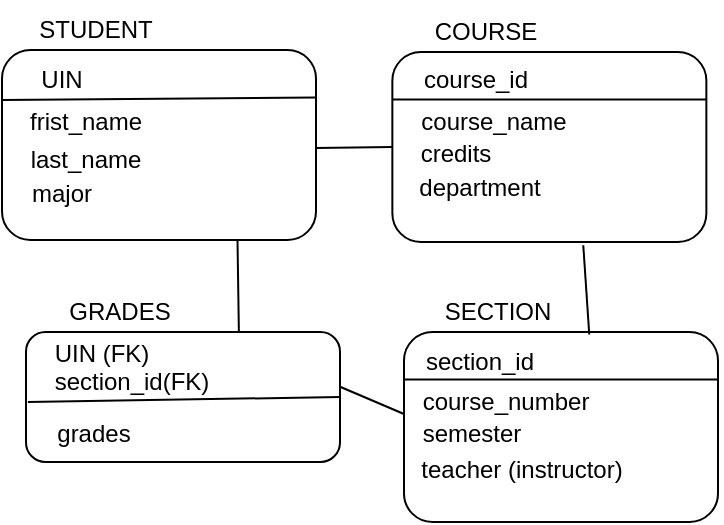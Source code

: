 <mxfile version="20.3.0" type="github">
  <diagram id="c131NcEAnBMQZdfMAUSt" name="Страница 1">
    <mxGraphModel dx="543" dy="392" grid="0" gridSize="10" guides="1" tooltips="1" connect="1" arrows="1" fold="1" page="1" pageScale="1" pageWidth="827" pageHeight="1169" math="0" shadow="0">
      <root>
        <mxCell id="0" />
        <mxCell id="1" parent="0" />
        <mxCell id="Hd-Pe2Q74rM0L56Tef-h-1" value="&lt;span style=&quot;color: rgba(0, 0, 0, 0); font-family: monospace; font-size: 0px; text-align: start;&quot;&gt;%3CmxGraphModel%3E%3Croot%3E%3CmxCell%20id%3D%220%22%2F%3E%3CmxCell%20id%3D%221%22%20parent%3D%220%22%2F%3E%3CmxCell%20id%3D%222%22%20value%3D%22UIN%22%20style%3D%22text%3Bhtml%3D1%3BstrokeColor%3Dnone%3BfillColor%3Dnone%3Balign%3Dcenter%3BverticalAlign%3Dmiddle%3BwhiteSpace%3Dwrap%3Brounded%3D0%3B%22%20vertex%3D%221%22%20parent%3D%221%22%3E%3CmxGeometry%20x%3D%22257%22%20y%3D%22441%22%20width%3D%2260%22%20height%3D%2230%22%20as%3D%22geometry%22%2F%3E%3C%2FmxCell%3E%3C%2Froot%3E%3C%2FmxGraphModel%3E&lt;/span&gt;" style="rounded=1;whiteSpace=wrap;html=1;" vertex="1" parent="1">
          <mxGeometry x="257" y="441" width="157" height="95" as="geometry" />
        </mxCell>
        <mxCell id="Hd-Pe2Q74rM0L56Tef-h-2" value="STUDENT" style="text;html=1;strokeColor=none;fillColor=none;align=center;verticalAlign=middle;whiteSpace=wrap;rounded=0;" vertex="1" parent="1">
          <mxGeometry x="274" y="416" width="60" height="30" as="geometry" />
        </mxCell>
        <mxCell id="Hd-Pe2Q74rM0L56Tef-h-3" value="" style="endArrow=none;html=1;rounded=0;entryX=1;entryY=0.25;entryDx=0;entryDy=0;exitX=-0.003;exitY=0.833;exitDx=0;exitDy=0;exitPerimeter=0;" edge="1" parent="1" source="Hd-Pe2Q74rM0L56Tef-h-4" target="Hd-Pe2Q74rM0L56Tef-h-1">
          <mxGeometry width="50" height="50" relative="1" as="geometry">
            <mxPoint x="313" y="505" as="sourcePoint" />
            <mxPoint x="363" y="455" as="targetPoint" />
          </mxGeometry>
        </mxCell>
        <mxCell id="Hd-Pe2Q74rM0L56Tef-h-4" value="UIN" style="text;html=1;strokeColor=none;fillColor=none;align=center;verticalAlign=middle;whiteSpace=wrap;rounded=0;" vertex="1" parent="1">
          <mxGeometry x="257" y="441" width="60" height="30" as="geometry" />
        </mxCell>
        <mxCell id="Hd-Pe2Q74rM0L56Tef-h-5" value="frist_name" style="text;html=1;strokeColor=none;fillColor=none;align=center;verticalAlign=middle;whiteSpace=wrap;rounded=0;" vertex="1" parent="1">
          <mxGeometry x="269" y="462" width="60" height="30" as="geometry" />
        </mxCell>
        <mxCell id="Hd-Pe2Q74rM0L56Tef-h-6" value="last_name" style="text;html=1;strokeColor=none;fillColor=none;align=center;verticalAlign=middle;whiteSpace=wrap;rounded=0;" vertex="1" parent="1">
          <mxGeometry x="269" y="481" width="60" height="30" as="geometry" />
        </mxCell>
        <mxCell id="Hd-Pe2Q74rM0L56Tef-h-7" value="major" style="text;html=1;strokeColor=none;fillColor=none;align=center;verticalAlign=middle;whiteSpace=wrap;rounded=0;" vertex="1" parent="1">
          <mxGeometry x="257" y="498" width="60" height="30" as="geometry" />
        </mxCell>
        <mxCell id="Hd-Pe2Q74rM0L56Tef-h-8" value="&lt;span style=&quot;color: rgba(0, 0, 0, 0); font-family: monospace; font-size: 0px; text-align: start;&quot;&gt;%3CmxGraphModel%3E%3Croot%3E%3CmxCell%20id%3D%220%22%2F%3E%3CmxCell%20id%3D%221%22%20parent%3D%220%22%2F%3E%3CmxCell%20id%3D%222%22%20value%3D%22UIN%22%20style%3D%22text%3Bhtml%3D1%3BstrokeColor%3Dnone%3BfillColor%3Dnone%3Balign%3Dcenter%3BverticalAlign%3Dmiddle%3BwhiteSpace%3Dwrap%3Brounded%3D0%3B%22%20vertex%3D%221%22%20parent%3D%221%22%3E%3CmxGeometry%20x%3D%22257%22%20y%3D%22441%22%20width%3D%2260%22%20height%3D%2230%22%20as%3D%22geometry%22%2F%3E%3C%2FmxCell%3E%3C%2Froot%3E%3C%2FmxGraphModel%3E&lt;/span&gt;" style="rounded=1;whiteSpace=wrap;html=1;" vertex="1" parent="1">
          <mxGeometry x="452.18" y="442" width="157" height="95" as="geometry" />
        </mxCell>
        <mxCell id="Hd-Pe2Q74rM0L56Tef-h-9" value="COURSE" style="text;html=1;strokeColor=none;fillColor=none;align=center;verticalAlign=middle;whiteSpace=wrap;rounded=0;" vertex="1" parent="1">
          <mxGeometry x="469.18" y="417" width="60" height="30" as="geometry" />
        </mxCell>
        <mxCell id="Hd-Pe2Q74rM0L56Tef-h-10" value="" style="endArrow=none;html=1;rounded=0;entryX=1;entryY=0.25;entryDx=0;entryDy=0;exitX=0;exitY=0.25;exitDx=0;exitDy=0;" edge="1" parent="1" source="Hd-Pe2Q74rM0L56Tef-h-8" target="Hd-Pe2Q74rM0L56Tef-h-8">
          <mxGeometry width="50" height="50" relative="1" as="geometry">
            <mxPoint x="508.18" y="506" as="sourcePoint" />
            <mxPoint x="558.18" y="456" as="targetPoint" />
          </mxGeometry>
        </mxCell>
        <mxCell id="Hd-Pe2Q74rM0L56Tef-h-11" value="course_id" style="text;html=1;strokeColor=none;fillColor=none;align=center;verticalAlign=middle;whiteSpace=wrap;rounded=0;" vertex="1" parent="1">
          <mxGeometry x="464.18" y="441" width="60" height="30" as="geometry" />
        </mxCell>
        <mxCell id="Hd-Pe2Q74rM0L56Tef-h-12" value="course_name" style="text;html=1;strokeColor=none;fillColor=none;align=center;verticalAlign=middle;whiteSpace=wrap;rounded=0;" vertex="1" parent="1">
          <mxGeometry x="473" y="462" width="60" height="30" as="geometry" />
        </mxCell>
        <mxCell id="Hd-Pe2Q74rM0L56Tef-h-13" value="credits" style="text;html=1;strokeColor=none;fillColor=none;align=center;verticalAlign=middle;whiteSpace=wrap;rounded=0;" vertex="1" parent="1">
          <mxGeometry x="454" y="478" width="60" height="30" as="geometry" />
        </mxCell>
        <mxCell id="Hd-Pe2Q74rM0L56Tef-h-14" value="department" style="text;html=1;strokeColor=none;fillColor=none;align=center;verticalAlign=middle;whiteSpace=wrap;rounded=0;" vertex="1" parent="1">
          <mxGeometry x="466" y="495" width="60" height="30" as="geometry" />
        </mxCell>
        <mxCell id="Hd-Pe2Q74rM0L56Tef-h-15" value="" style="endArrow=none;html=1;rounded=0;entryX=0;entryY=0.5;entryDx=0;entryDy=0;" edge="1" parent="1" target="Hd-Pe2Q74rM0L56Tef-h-8">
          <mxGeometry width="50" height="50" relative="1" as="geometry">
            <mxPoint x="414" y="490" as="sourcePoint" />
            <mxPoint x="332" y="572" as="targetPoint" />
          </mxGeometry>
        </mxCell>
        <mxCell id="Hd-Pe2Q74rM0L56Tef-h-16" value="&lt;span style=&quot;color: rgba(0, 0, 0, 0); font-family: monospace; font-size: 0px; text-align: start;&quot;&gt;%3CmxGraphModel%3E%3Croot%3E%3CmxCell%20id%3D%220%22%2F%3E%3CmxCell%20id%3D%221%22%20parent%3D%220%22%2F%3E%3CmxCell%20id%3D%222%22%20value%3D%22UIN%22%20style%3D%22text%3Bhtml%3D1%3BstrokeColor%3Dnone%3BfillColor%3Dnone%3Balign%3Dcenter%3BverticalAlign%3Dmiddle%3BwhiteSpace%3Dwrap%3Brounded%3D0%3B%22%20vertex%3D%221%22%20parent%3D%221%22%3E%3CmxGeometry%20x%3D%22257%22%20y%3D%22441%22%20width%3D%2260%22%20height%3D%2230%22%20as%3D%22geometry%22%2F%3E%3C%2FmxCell%3E%3C%2Froot%3E%3C%2FmxGraphModel%3E&lt;/span&gt;" style="rounded=1;whiteSpace=wrap;html=1;" vertex="1" parent="1">
          <mxGeometry x="458" y="582" width="157" height="95" as="geometry" />
        </mxCell>
        <mxCell id="Hd-Pe2Q74rM0L56Tef-h-17" value="SECTION" style="text;html=1;strokeColor=none;fillColor=none;align=center;verticalAlign=middle;whiteSpace=wrap;rounded=0;" vertex="1" parent="1">
          <mxGeometry x="475" y="557" width="60" height="30" as="geometry" />
        </mxCell>
        <mxCell id="Hd-Pe2Q74rM0L56Tef-h-18" value="" style="endArrow=none;html=1;rounded=0;entryX=1;entryY=0.25;entryDx=0;entryDy=0;exitX=0;exitY=0.25;exitDx=0;exitDy=0;" edge="1" parent="1" source="Hd-Pe2Q74rM0L56Tef-h-16" target="Hd-Pe2Q74rM0L56Tef-h-16">
          <mxGeometry width="50" height="50" relative="1" as="geometry">
            <mxPoint x="514.0" y="646" as="sourcePoint" />
            <mxPoint x="564.0" y="596" as="targetPoint" />
          </mxGeometry>
        </mxCell>
        <mxCell id="Hd-Pe2Q74rM0L56Tef-h-19" value="section_id" style="text;html=1;strokeColor=none;fillColor=none;align=center;verticalAlign=middle;whiteSpace=wrap;rounded=0;" vertex="1" parent="1">
          <mxGeometry x="466" y="582" width="60" height="30" as="geometry" />
        </mxCell>
        <mxCell id="Hd-Pe2Q74rM0L56Tef-h-20" value="course_number" style="text;html=1;strokeColor=none;fillColor=none;align=center;verticalAlign=middle;whiteSpace=wrap;rounded=0;" vertex="1" parent="1">
          <mxGeometry x="478.82" y="602" width="60" height="30" as="geometry" />
        </mxCell>
        <mxCell id="Hd-Pe2Q74rM0L56Tef-h-21" value="semester" style="text;html=1;strokeColor=none;fillColor=none;align=center;verticalAlign=middle;whiteSpace=wrap;rounded=0;" vertex="1" parent="1">
          <mxGeometry x="462" y="618" width="60" height="30" as="geometry" />
        </mxCell>
        <mxCell id="Hd-Pe2Q74rM0L56Tef-h-22" value="teacher (instructor)" style="text;html=1;strokeColor=none;fillColor=none;align=center;verticalAlign=middle;whiteSpace=wrap;rounded=0;" vertex="1" parent="1">
          <mxGeometry x="462" y="636" width="110.18" height="30" as="geometry" />
        </mxCell>
        <mxCell id="Hd-Pe2Q74rM0L56Tef-h-23" value="" style="endArrow=none;html=1;rounded=0;entryX=0.608;entryY=1.017;entryDx=0;entryDy=0;entryPerimeter=0;exitX=0.59;exitY=0.013;exitDx=0;exitDy=0;exitPerimeter=0;" edge="1" parent="1" source="Hd-Pe2Q74rM0L56Tef-h-16" target="Hd-Pe2Q74rM0L56Tef-h-8">
          <mxGeometry width="50" height="50" relative="1" as="geometry">
            <mxPoint x="549" y="580" as="sourcePoint" />
            <mxPoint x="570" y="557" as="targetPoint" />
          </mxGeometry>
        </mxCell>
        <mxCell id="Hd-Pe2Q74rM0L56Tef-h-24" value="&lt;span style=&quot;color: rgba(0, 0, 0, 0); font-family: monospace; font-size: 0px; text-align: start;&quot;&gt;%3CmxGraphModel%3E%3Croot%3E%3CmxCell%20id%3D%220%22%2F%3E%3CmxCell%20id%3D%221%22%20parent%3D%220%22%2F%3E%3CmxCell%20id%3D%222%22%20value%3D%22UIN%22%20style%3D%22text%3Bhtml%3D1%3BstrokeColor%3Dnone%3BfillColor%3Dnone%3Balign%3Dcenter%3BverticalAlign%3Dmiddle%3BwhiteSpace%3Dwrap%3Brounded%3D0%3B%22%20vertex%3D%221%22%20parent%3D%221%22%3E%3CmxGeometry%20x%3D%22257%22%20y%3D%22441%22%20width%3D%2260%22%20height%3D%2230%22%20as%3D%22geometry%22%2F%3E%3C%2FmxCell%3E%3C%2Froot%3E%3C%2FmxGraphModel%3E&lt;/span&gt;" style="rounded=1;whiteSpace=wrap;html=1;" vertex="1" parent="1">
          <mxGeometry x="269" y="582" width="157" height="65" as="geometry" />
        </mxCell>
        <mxCell id="Hd-Pe2Q74rM0L56Tef-h-25" value="GRADES" style="text;html=1;strokeColor=none;fillColor=none;align=center;verticalAlign=middle;whiteSpace=wrap;rounded=0;" vertex="1" parent="1">
          <mxGeometry x="286" y="557" width="60" height="30" as="geometry" />
        </mxCell>
        <mxCell id="Hd-Pe2Q74rM0L56Tef-h-26" value="" style="endArrow=none;html=1;rounded=0;entryX=1;entryY=0.5;entryDx=0;entryDy=0;exitX=0.006;exitY=0.539;exitDx=0;exitDy=0;exitPerimeter=0;" edge="1" parent="1" source="Hd-Pe2Q74rM0L56Tef-h-24" target="Hd-Pe2Q74rM0L56Tef-h-24">
          <mxGeometry width="50" height="50" relative="1" as="geometry">
            <mxPoint x="325.0" y="646" as="sourcePoint" />
            <mxPoint x="375.0" y="596" as="targetPoint" />
          </mxGeometry>
        </mxCell>
        <mxCell id="Hd-Pe2Q74rM0L56Tef-h-27" value="UIN (FK)" style="text;html=1;strokeColor=none;fillColor=none;align=center;verticalAlign=middle;whiteSpace=wrap;rounded=0;" vertex="1" parent="1">
          <mxGeometry x="277" y="578" width="60" height="30" as="geometry" />
        </mxCell>
        <mxCell id="Hd-Pe2Q74rM0L56Tef-h-28" value="section_id(FK)" style="text;html=1;strokeColor=none;fillColor=none;align=center;verticalAlign=middle;whiteSpace=wrap;rounded=0;" vertex="1" parent="1">
          <mxGeometry x="292" y="592" width="60" height="30" as="geometry" />
        </mxCell>
        <mxCell id="Hd-Pe2Q74rM0L56Tef-h-29" value="grades" style="text;html=1;strokeColor=none;fillColor=none;align=center;verticalAlign=middle;whiteSpace=wrap;rounded=0;" vertex="1" parent="1">
          <mxGeometry x="273" y="618" width="60" height="30" as="geometry" />
        </mxCell>
        <mxCell id="Hd-Pe2Q74rM0L56Tef-h-31" value="" style="endArrow=none;html=1;rounded=0;entryX=0;entryY=0.5;entryDx=0;entryDy=0;exitX=1.002;exitY=0.423;exitDx=0;exitDy=0;exitPerimeter=0;" edge="1" parent="1" source="Hd-Pe2Q74rM0L56Tef-h-24">
          <mxGeometry width="50" height="50" relative="1" as="geometry">
            <mxPoint x="419.82" y="623.5" as="sourcePoint" />
            <mxPoint x="458.0" y="623" as="targetPoint" />
          </mxGeometry>
        </mxCell>
        <mxCell id="Hd-Pe2Q74rM0L56Tef-h-33" value="" style="endArrow=none;html=1;rounded=0;entryX=0.75;entryY=1;entryDx=0;entryDy=0;exitX=0.678;exitY=0.004;exitDx=0;exitDy=0;exitPerimeter=0;" edge="1" parent="1" source="Hd-Pe2Q74rM0L56Tef-h-24" target="Hd-Pe2Q74rM0L56Tef-h-1">
          <mxGeometry width="50" height="50" relative="1" as="geometry">
            <mxPoint x="412" y="623" as="sourcePoint" />
            <mxPoint x="462" y="573" as="targetPoint" />
          </mxGeometry>
        </mxCell>
      </root>
    </mxGraphModel>
  </diagram>
</mxfile>
